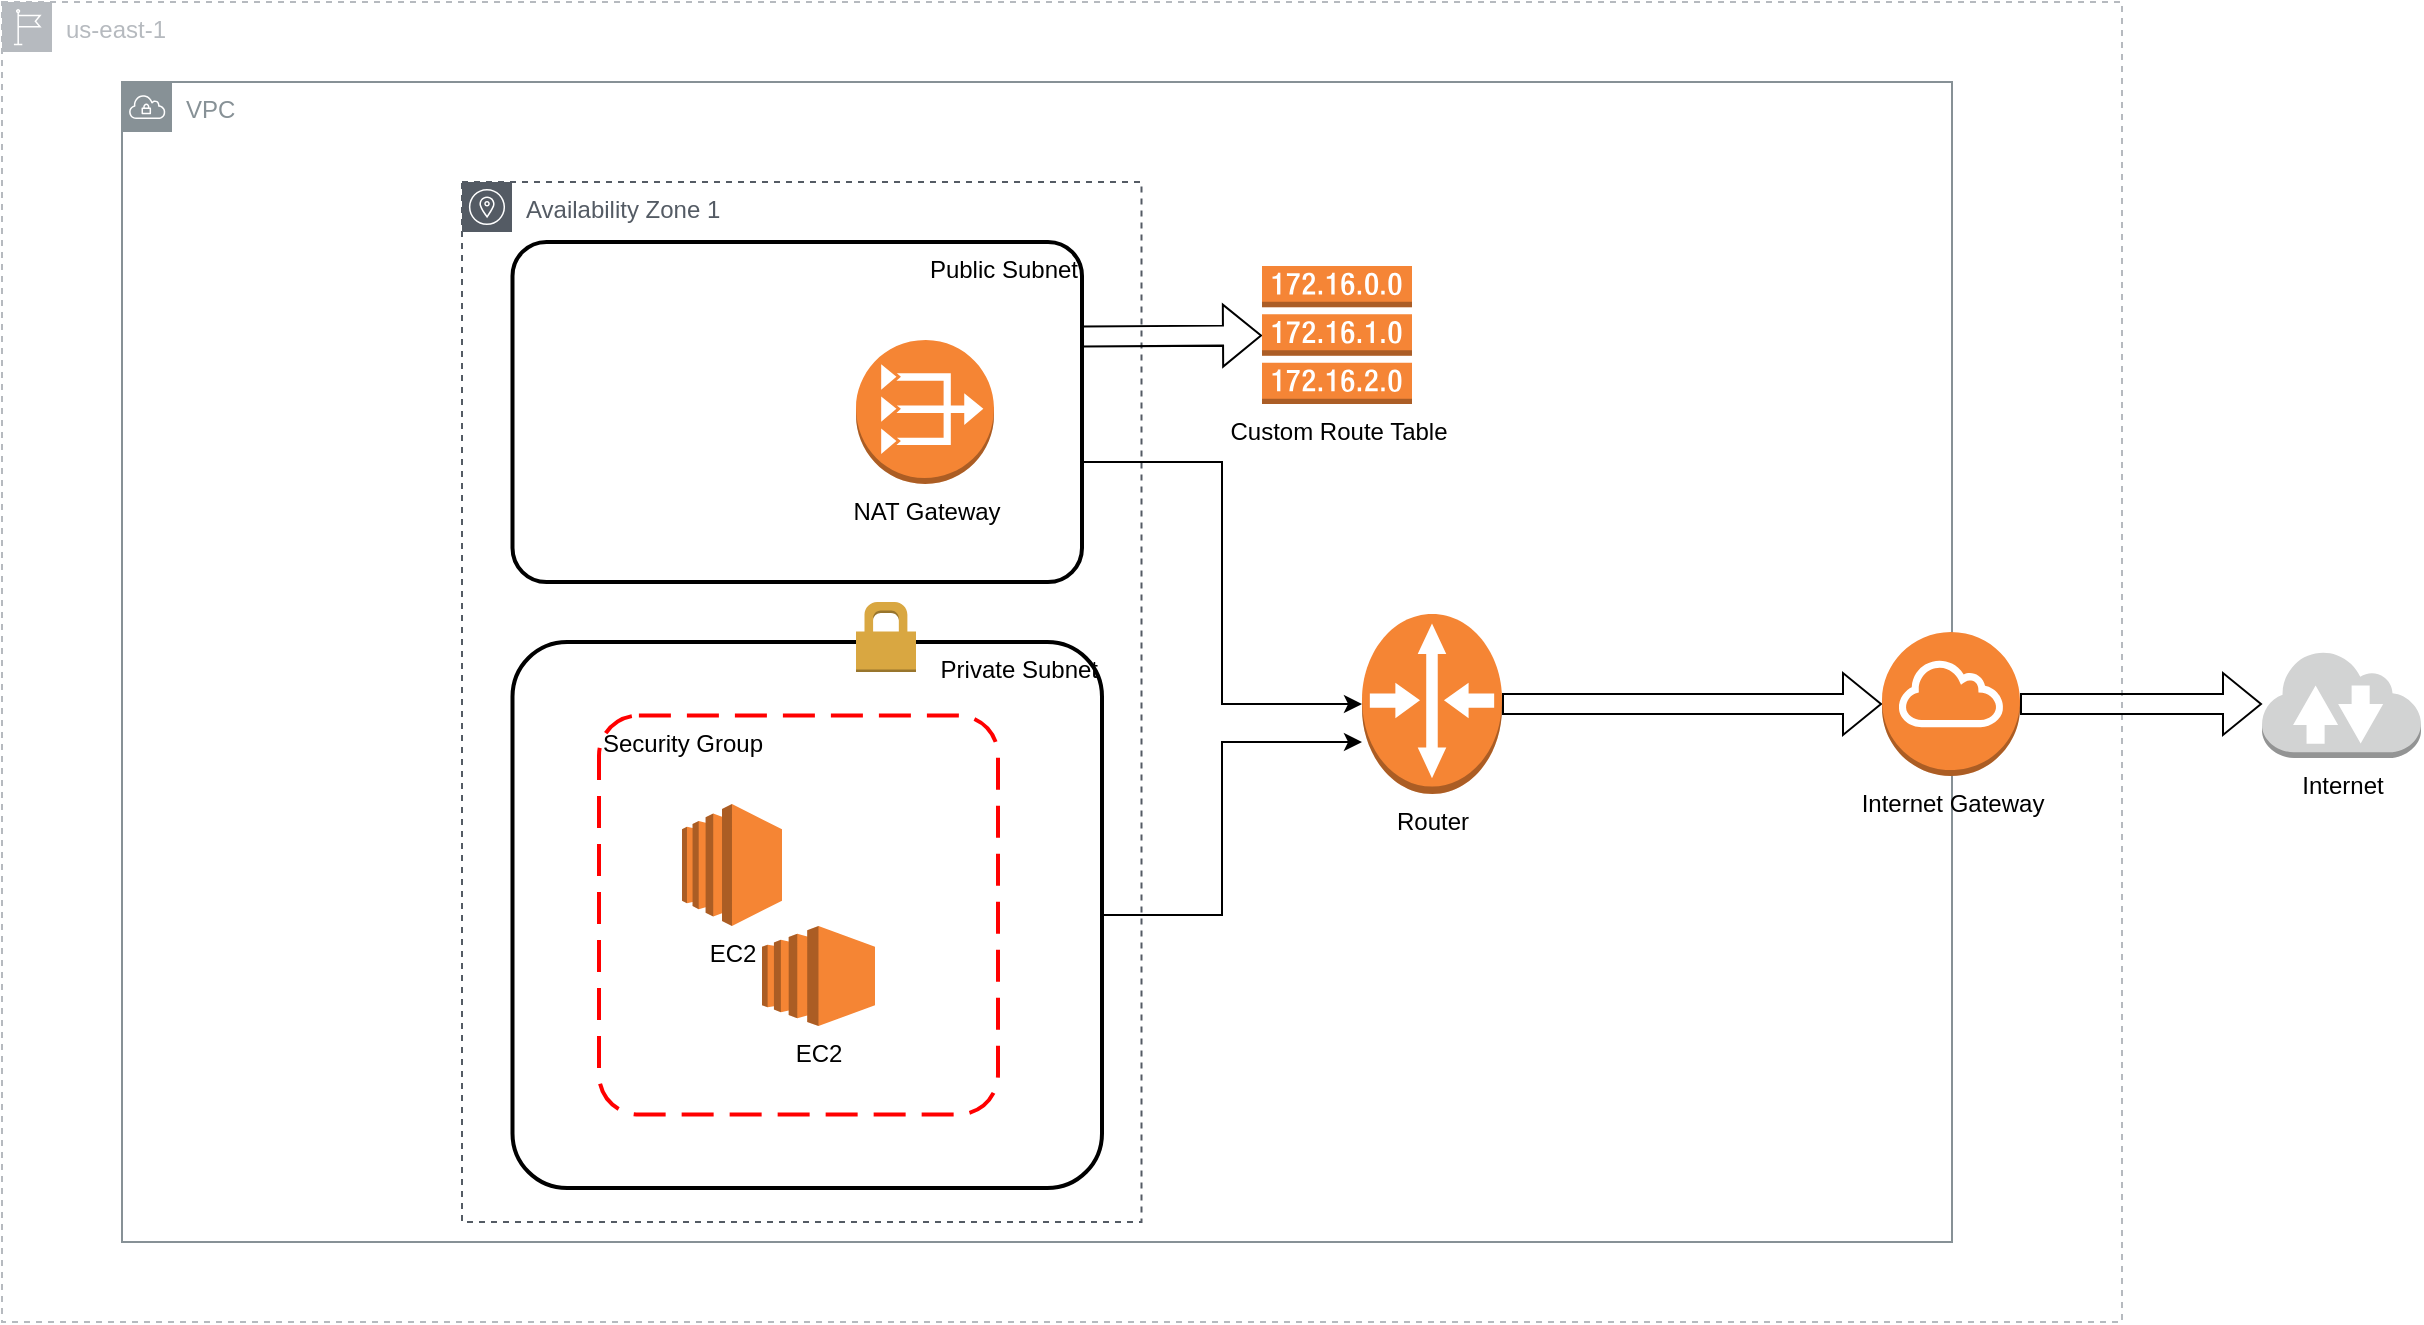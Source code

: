 <mxfile version="20.2.2" type="github">
  <diagram id="AxIsbvVjRvXihffBJD2N" name="Page-1">
    <mxGraphModel dx="1773" dy="1705" grid="1" gridSize="10" guides="1" tooltips="1" connect="1" arrows="1" fold="1" page="1" pageScale="1" pageWidth="827" pageHeight="1169" math="0" shadow="0">
      <root>
        <mxCell id="0" />
        <mxCell id="1" parent="0" />
        <mxCell id="BJrK3le93MI0LKpdmbEM-2" value="us-east-1" style="sketch=0;outlineConnect=0;gradientColor=none;html=1;whiteSpace=wrap;fontSize=12;fontStyle=0;shape=mxgraph.aws4.group;grIcon=mxgraph.aws4.group_region;strokeColor=#B6BABF;fillColor=none;verticalAlign=top;align=left;spacingLeft=30;fontColor=#B6BABF;dashed=1;" parent="1" vertex="1">
          <mxGeometry x="-160" y="-40" width="1060" height="660" as="geometry" />
        </mxCell>
        <mxCell id="BJrK3le93MI0LKpdmbEM-8" value="Availability Zone 1" style="sketch=0;outlineConnect=0;gradientColor=none;html=1;whiteSpace=wrap;fontSize=12;fontStyle=0;shape=mxgraph.aws4.group;grIcon=mxgraph.aws4.group_availability_zone;strokeColor=#545B64;fillColor=none;verticalAlign=top;align=left;spacingLeft=30;fontColor=#545B64;dashed=1;" parent="1" vertex="1">
          <mxGeometry x="70" y="50" width="339.75" height="520" as="geometry" />
        </mxCell>
        <mxCell id="BJrK3le93MI0LKpdmbEM-1" value="VPC" style="sketch=0;outlineConnect=0;gradientColor=none;html=1;whiteSpace=wrap;fontSize=12;fontStyle=0;shape=mxgraph.aws4.group;grIcon=mxgraph.aws4.group_vpc;strokeColor=#879196;fillColor=none;verticalAlign=top;align=left;spacingLeft=30;fontColor=#879196;dashed=0;" parent="1" vertex="1">
          <mxGeometry x="-100" width="915" height="580" as="geometry" />
        </mxCell>
        <mxCell id="BJrK3le93MI0LKpdmbEM-13" value="Security Group" style="rounded=1;arcSize=10;dashed=1;strokeColor=#ff0000;fillColor=none;gradientColor=none;dashPattern=8 4;strokeWidth=2;verticalAlign=top;align=left;" parent="1" vertex="1">
          <mxGeometry x="138.5" y="316.75" width="199.5" height="199.5" as="geometry" />
        </mxCell>
        <mxCell id="BJrK3le93MI0LKpdmbEM-21" style="edgeStyle=orthogonalEdgeStyle;rounded=0;orthogonalLoop=1;jettySize=auto;html=1;" parent="1" source="BJrK3le93MI0LKpdmbEM-12" target="BJrK3le93MI0LKpdmbEM-19" edge="1">
          <mxGeometry relative="1" as="geometry">
            <Array as="points">
              <mxPoint x="450" y="417" />
              <mxPoint x="450" y="330" />
            </Array>
          </mxGeometry>
        </mxCell>
        <mxCell id="BJrK3le93MI0LKpdmbEM-12" value="Private Subnet" style="rounded=1;arcSize=10;dashed=0;fillColor=none;gradientColor=none;strokeWidth=2;verticalAlign=top;align=right;" parent="1" vertex="1">
          <mxGeometry x="95.25" y="280" width="294.75" height="273" as="geometry" />
        </mxCell>
        <mxCell id="BJrK3le93MI0LKpdmbEM-4" value="" style="dashed=0;html=1;shape=mxgraph.aws3.permissions;fillColor=#D9A741;gradientColor=none;dashed=0;" parent="1" vertex="1">
          <mxGeometry x="267" y="260" width="30" height="35" as="geometry" />
        </mxCell>
        <mxCell id="BJrK3le93MI0LKpdmbEM-6" value="EC2" style="outlineConnect=0;dashed=0;verticalLabelPosition=bottom;verticalAlign=top;align=center;html=1;shape=mxgraph.aws3.ec2;fillColor=#F58534;gradientColor=none;" parent="1" vertex="1">
          <mxGeometry x="180" y="361" width="50" height="61" as="geometry" />
        </mxCell>
        <mxCell id="BJrK3le93MI0LKpdmbEM-7" value="EC2" style="outlineConnect=0;dashed=0;verticalLabelPosition=bottom;verticalAlign=top;align=center;html=1;shape=mxgraph.aws3.ec2;fillColor=#F58534;gradientColor=none;" parent="1" vertex="1">
          <mxGeometry x="220" y="422" width="56.5" height="50" as="geometry" />
        </mxCell>
        <mxCell id="BJrK3le93MI0LKpdmbEM-20" style="edgeStyle=orthogonalEdgeStyle;rounded=0;orthogonalLoop=1;jettySize=auto;html=1;exitX=1;exitY=0.5;exitDx=0;exitDy=0;entryX=0;entryY=0.5;entryDx=0;entryDy=0;entryPerimeter=0;" parent="1" source="BJrK3le93MI0LKpdmbEM-16" target="BJrK3le93MI0LKpdmbEM-19" edge="1">
          <mxGeometry relative="1" as="geometry">
            <Array as="points">
              <mxPoint x="380" y="190" />
              <mxPoint x="450" y="190" />
              <mxPoint x="450" y="311" />
            </Array>
          </mxGeometry>
        </mxCell>
        <mxCell id="BJrK3le93MI0LKpdmbEM-28" style="edgeStyle=none;shape=flexArrow;rounded=0;orthogonalLoop=1;jettySize=auto;html=1;" parent="1" target="BJrK3le93MI0LKpdmbEM-18" edge="1">
          <mxGeometry relative="1" as="geometry">
            <mxPoint x="380" y="127.209" as="sourcePoint" />
          </mxGeometry>
        </mxCell>
        <mxCell id="BJrK3le93MI0LKpdmbEM-16" value="Public Subnet" style="rounded=1;arcSize=10;dashed=0;fillColor=none;gradientColor=none;strokeWidth=2;verticalAlign=top;align=right;" parent="1" vertex="1">
          <mxGeometry x="95.25" y="80" width="284.75" height="170" as="geometry" />
        </mxCell>
        <mxCell id="BJrK3le93MI0LKpdmbEM-17" value="NAT Gateway" style="outlineConnect=0;dashed=0;verticalLabelPosition=bottom;verticalAlign=top;align=center;html=1;shape=mxgraph.aws3.vpc_nat_gateway;fillColor=#F58534;gradientColor=none;" parent="1" vertex="1">
          <mxGeometry x="267" y="129" width="69" height="72" as="geometry" />
        </mxCell>
        <mxCell id="BJrK3le93MI0LKpdmbEM-18" value="Custom Route Table" style="outlineConnect=0;dashed=0;verticalLabelPosition=bottom;verticalAlign=top;align=center;html=1;shape=mxgraph.aws3.route_table;fillColor=#F58536;gradientColor=none;" parent="1" vertex="1">
          <mxGeometry x="470" y="92" width="75" height="69" as="geometry" />
        </mxCell>
        <mxCell id="BJrK3le93MI0LKpdmbEM-25" style="edgeStyle=none;shape=flexArrow;rounded=0;orthogonalLoop=1;jettySize=auto;html=1;exitX=1;exitY=0.5;exitDx=0;exitDy=0;exitPerimeter=0;entryX=0;entryY=0.5;entryDx=0;entryDy=0;entryPerimeter=0;" parent="1" source="BJrK3le93MI0LKpdmbEM-19" target="BJrK3le93MI0LKpdmbEM-24" edge="1">
          <mxGeometry relative="1" as="geometry" />
        </mxCell>
        <mxCell id="BJrK3le93MI0LKpdmbEM-19" value="Router" style="outlineConnect=0;dashed=0;verticalLabelPosition=bottom;verticalAlign=top;align=center;html=1;shape=mxgraph.aws3.router;fillColor=#F58534;gradientColor=none;" parent="1" vertex="1">
          <mxGeometry x="520" y="266" width="70" height="90" as="geometry" />
        </mxCell>
        <mxCell id="BJrK3le93MI0LKpdmbEM-27" style="edgeStyle=none;shape=flexArrow;rounded=0;orthogonalLoop=1;jettySize=auto;html=1;" parent="1" source="BJrK3le93MI0LKpdmbEM-24" target="BJrK3le93MI0LKpdmbEM-26" edge="1">
          <mxGeometry relative="1" as="geometry" />
        </mxCell>
        <mxCell id="BJrK3le93MI0LKpdmbEM-24" value="Internet Gateway" style="outlineConnect=0;dashed=0;verticalLabelPosition=bottom;verticalAlign=top;align=center;html=1;shape=mxgraph.aws3.internet_gateway;fillColor=#F58534;gradientColor=none;" parent="1" vertex="1">
          <mxGeometry x="780" y="275" width="69" height="72" as="geometry" />
        </mxCell>
        <mxCell id="BJrK3le93MI0LKpdmbEM-26" value="Internet" style="outlineConnect=0;dashed=0;verticalLabelPosition=bottom;verticalAlign=top;align=center;html=1;shape=mxgraph.aws3.internet_2;fillColor=#D2D3D3;gradientColor=none;" parent="1" vertex="1">
          <mxGeometry x="970" y="284" width="79.5" height="54" as="geometry" />
        </mxCell>
      </root>
    </mxGraphModel>
  </diagram>
</mxfile>
